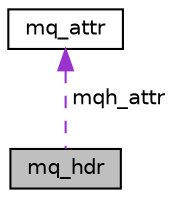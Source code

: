 digraph "mq_hdr"
{
 // LATEX_PDF_SIZE
  edge [fontname="Helvetica",fontsize="10",labelfontname="Helvetica",labelfontsize="10"];
  node [fontname="Helvetica",fontsize="10",shape=record];
  Node1 [label="mq_hdr",height=0.2,width=0.4,color="black", fillcolor="grey75", style="filled", fontcolor="black",tooltip=" "];
  Node2 -> Node1 [dir="back",color="darkorchid3",fontsize="10",style="dashed",label=" mqh_attr" ,fontname="Helvetica"];
  Node2 [label="mq_attr",height=0.2,width=0.4,color="black", fillcolor="white", style="filled",URL="$structmq__attr.html",tooltip=" "];
}

